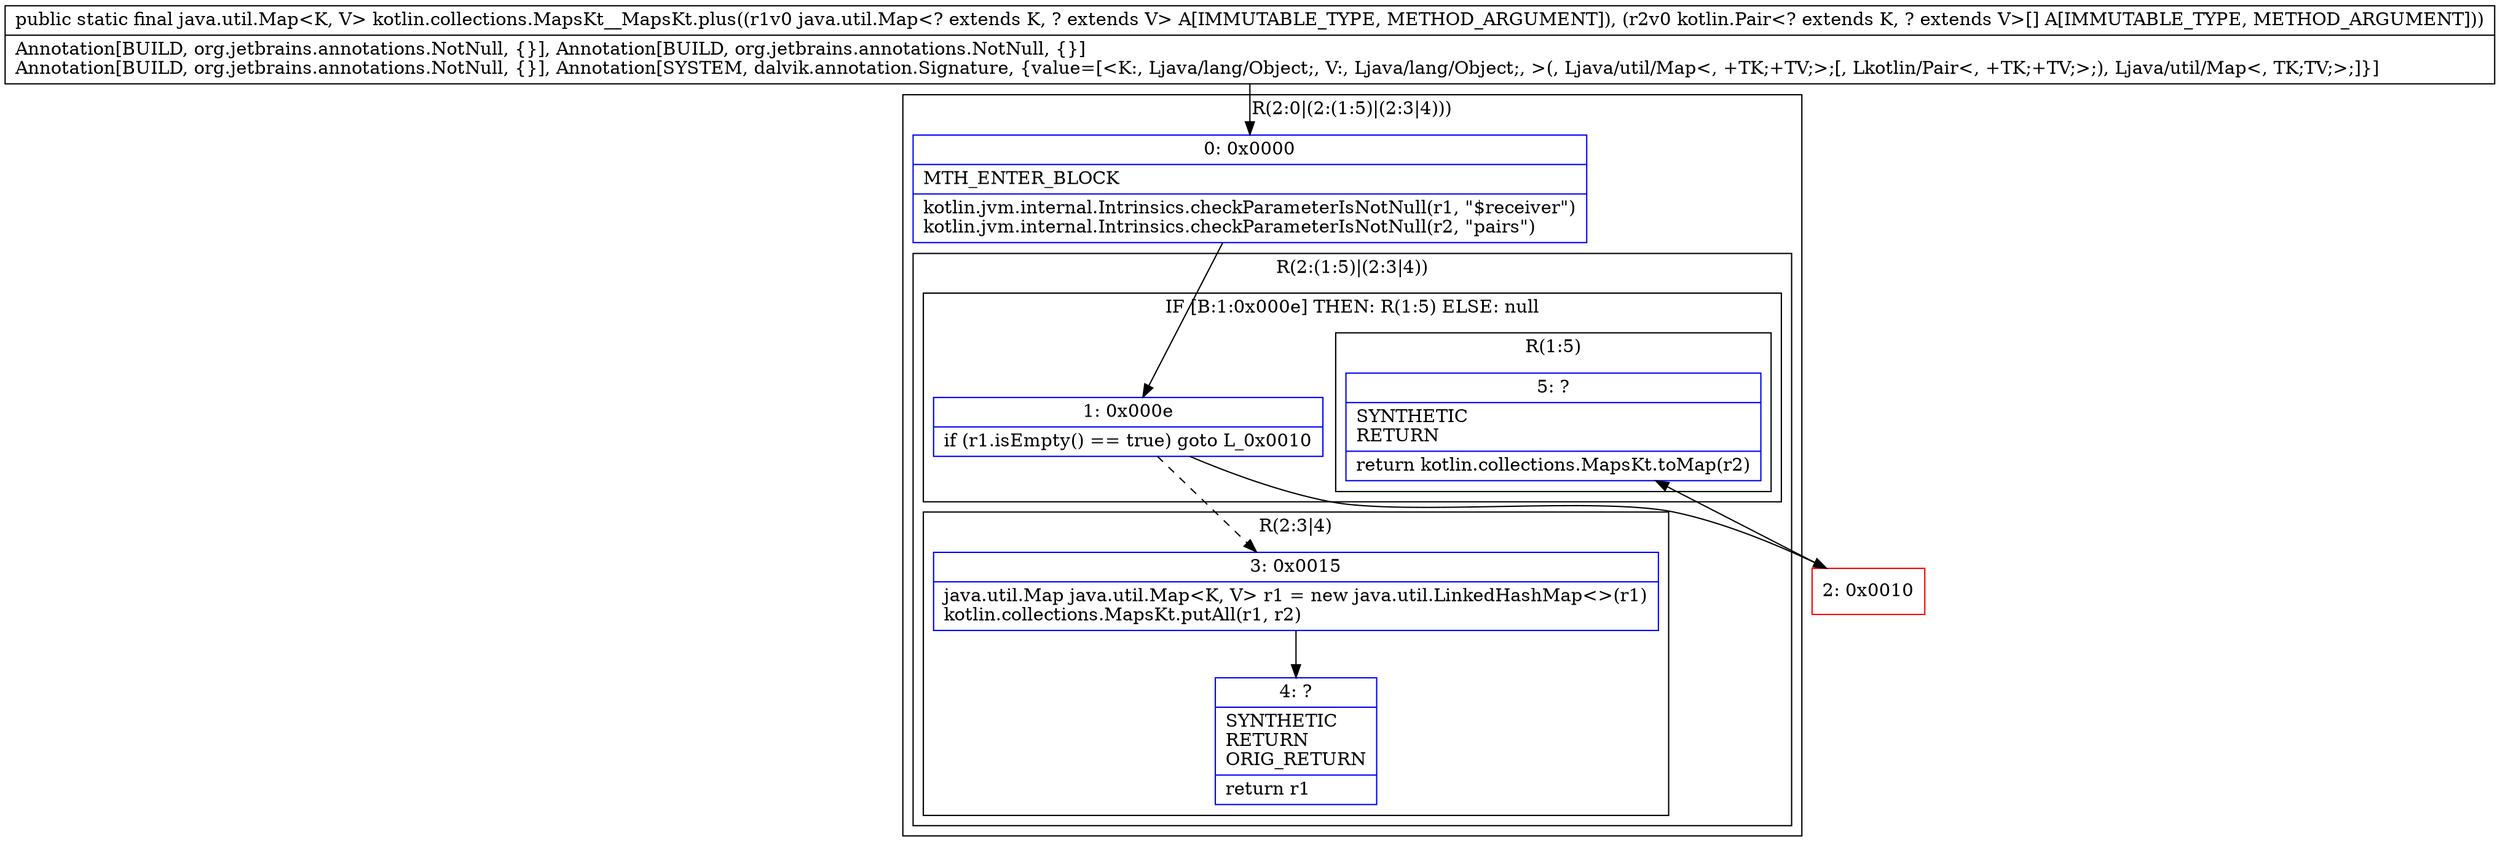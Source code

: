 digraph "CFG forkotlin.collections.MapsKt__MapsKt.plus(Ljava\/util\/Map;[Lkotlin\/Pair;)Ljava\/util\/Map;" {
subgraph cluster_Region_741604603 {
label = "R(2:0|(2:(1:5)|(2:3|4)))";
node [shape=record,color=blue];
Node_0 [shape=record,label="{0\:\ 0x0000|MTH_ENTER_BLOCK\l|kotlin.jvm.internal.Intrinsics.checkParameterIsNotNull(r1, \"$receiver\")\lkotlin.jvm.internal.Intrinsics.checkParameterIsNotNull(r2, \"pairs\")\l}"];
subgraph cluster_Region_596551083 {
label = "R(2:(1:5)|(2:3|4))";
node [shape=record,color=blue];
subgraph cluster_IfRegion_391701235 {
label = "IF [B:1:0x000e] THEN: R(1:5) ELSE: null";
node [shape=record,color=blue];
Node_1 [shape=record,label="{1\:\ 0x000e|if (r1.isEmpty() == true) goto L_0x0010\l}"];
subgraph cluster_Region_693534437 {
label = "R(1:5)";
node [shape=record,color=blue];
Node_5 [shape=record,label="{5\:\ ?|SYNTHETIC\lRETURN\l|return kotlin.collections.MapsKt.toMap(r2)\l}"];
}
}
subgraph cluster_Region_1907302046 {
label = "R(2:3|4)";
node [shape=record,color=blue];
Node_3 [shape=record,label="{3\:\ 0x0015|java.util.Map java.util.Map\<K, V\> r1 = new java.util.LinkedHashMap\<\>(r1)\lkotlin.collections.MapsKt.putAll(r1, r2)\l}"];
Node_4 [shape=record,label="{4\:\ ?|SYNTHETIC\lRETURN\lORIG_RETURN\l|return r1\l}"];
}
}
}
Node_2 [shape=record,color=red,label="{2\:\ 0x0010}"];
MethodNode[shape=record,label="{public static final java.util.Map\<K, V\> kotlin.collections.MapsKt__MapsKt.plus((r1v0 java.util.Map\<? extends K, ? extends V\> A[IMMUTABLE_TYPE, METHOD_ARGUMENT]), (r2v0 kotlin.Pair\<? extends K, ? extends V\>[] A[IMMUTABLE_TYPE, METHOD_ARGUMENT]))  | Annotation[BUILD, org.jetbrains.annotations.NotNull, \{\}], Annotation[BUILD, org.jetbrains.annotations.NotNull, \{\}]\lAnnotation[BUILD, org.jetbrains.annotations.NotNull, \{\}], Annotation[SYSTEM, dalvik.annotation.Signature, \{value=[\<K:, Ljava\/lang\/Object;, V:, Ljava\/lang\/Object;, \>(, Ljava\/util\/Map\<, +TK;+TV;\>;[, Lkotlin\/Pair\<, +TK;+TV;\>;), Ljava\/util\/Map\<, TK;TV;\>;]\}]\l}"];
MethodNode -> Node_0;
Node_0 -> Node_1;
Node_1 -> Node_2;
Node_1 -> Node_3[style=dashed];
Node_3 -> Node_4;
Node_2 -> Node_5;
}

